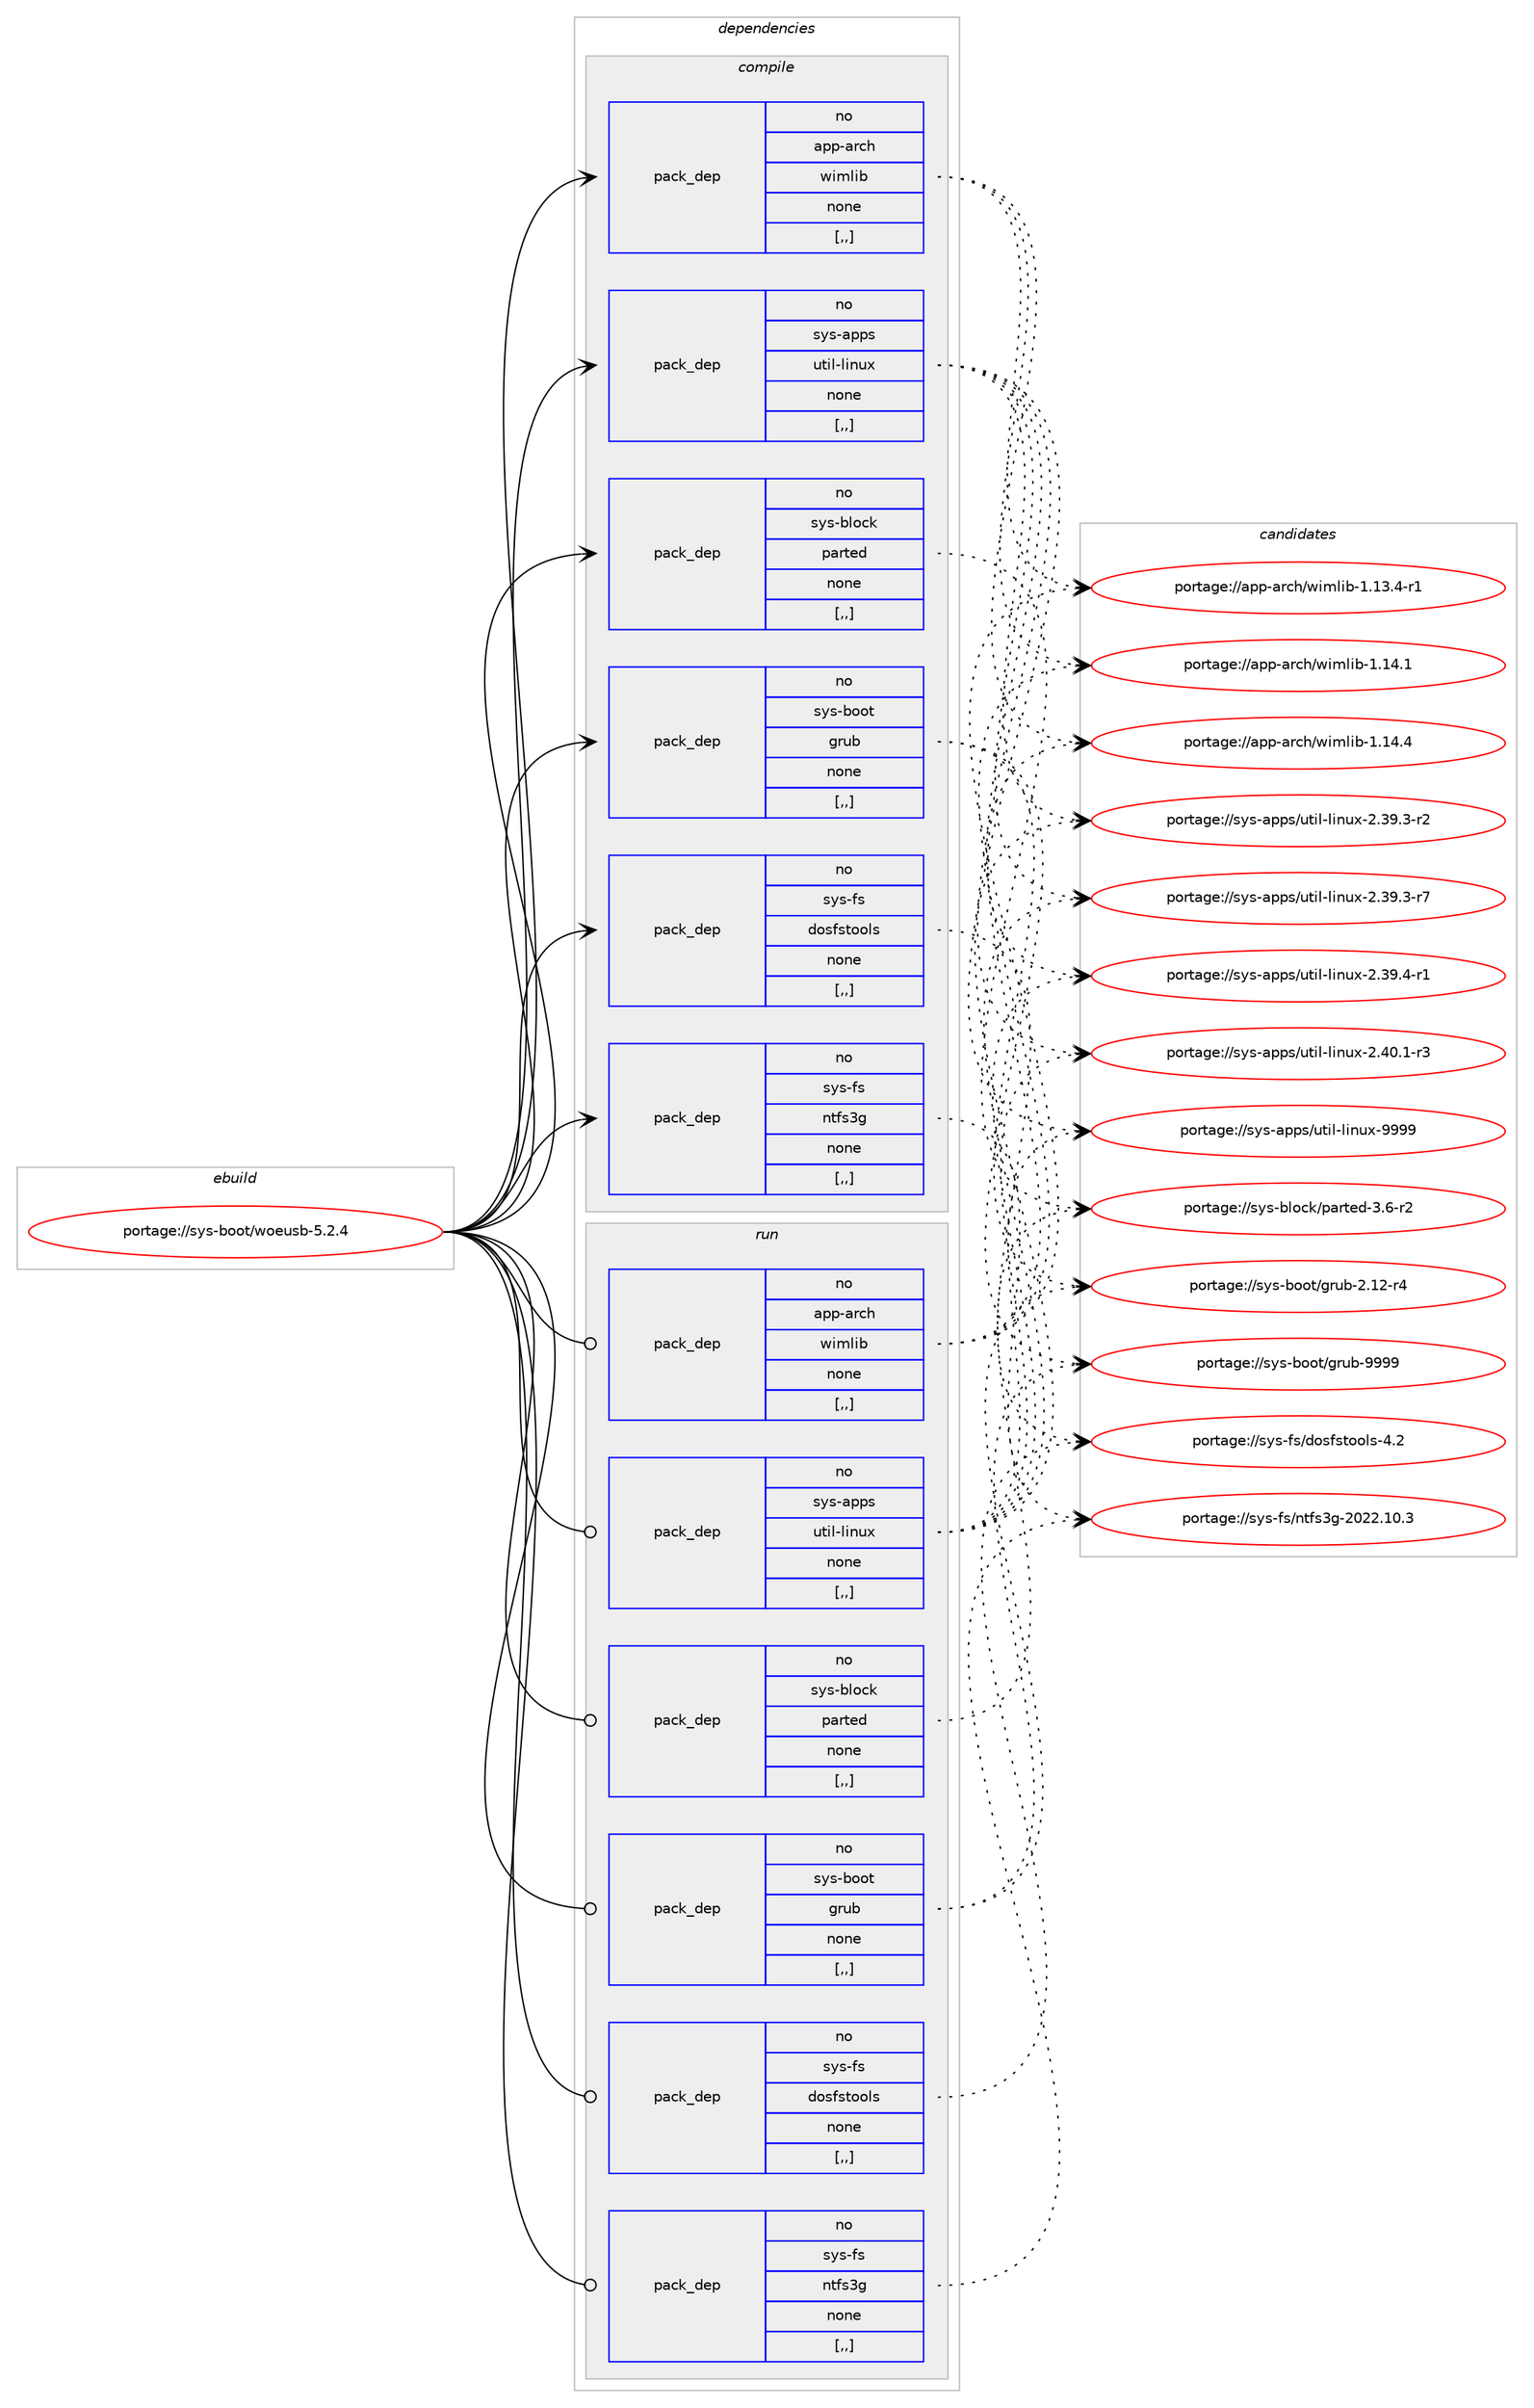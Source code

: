 digraph prolog {

# *************
# Graph options
# *************

newrank=true;
concentrate=true;
compound=true;
graph [rankdir=LR,fontname=Helvetica,fontsize=10,ranksep=1.5];#, ranksep=2.5, nodesep=0.2];
edge  [arrowhead=vee];
node  [fontname=Helvetica,fontsize=10];

# **********
# The ebuild
# **********

subgraph cluster_leftcol {
color=gray;
rank=same;
label=<<i>ebuild</i>>;
id [label="portage://sys-boot/woeusb-5.2.4", color=red, width=4, href="../sys-boot/woeusb-5.2.4.svg"];
}

# ****************
# The dependencies
# ****************

subgraph cluster_midcol {
color=gray;
label=<<i>dependencies</i>>;
subgraph cluster_compile {
fillcolor="#eeeeee";
style=filled;
label=<<i>compile</i>>;
subgraph pack305151 {
dependency419210 [label=<<TABLE BORDER="0" CELLBORDER="1" CELLSPACING="0" CELLPADDING="4" WIDTH="220"><TR><TD ROWSPAN="6" CELLPADDING="30">pack_dep</TD></TR><TR><TD WIDTH="110">no</TD></TR><TR><TD>app-arch</TD></TR><TR><TD>wimlib</TD></TR><TR><TD>none</TD></TR><TR><TD>[,,]</TD></TR></TABLE>>, shape=none, color=blue];
}
id:e -> dependency419210:w [weight=20,style="solid",arrowhead="vee"];
subgraph pack305152 {
dependency419211 [label=<<TABLE BORDER="0" CELLBORDER="1" CELLSPACING="0" CELLPADDING="4" WIDTH="220"><TR><TD ROWSPAN="6" CELLPADDING="30">pack_dep</TD></TR><TR><TD WIDTH="110">no</TD></TR><TR><TD>sys-apps</TD></TR><TR><TD>util-linux</TD></TR><TR><TD>none</TD></TR><TR><TD>[,,]</TD></TR></TABLE>>, shape=none, color=blue];
}
id:e -> dependency419211:w [weight=20,style="solid",arrowhead="vee"];
subgraph pack305153 {
dependency419212 [label=<<TABLE BORDER="0" CELLBORDER="1" CELLSPACING="0" CELLPADDING="4" WIDTH="220"><TR><TD ROWSPAN="6" CELLPADDING="30">pack_dep</TD></TR><TR><TD WIDTH="110">no</TD></TR><TR><TD>sys-block</TD></TR><TR><TD>parted</TD></TR><TR><TD>none</TD></TR><TR><TD>[,,]</TD></TR></TABLE>>, shape=none, color=blue];
}
id:e -> dependency419212:w [weight=20,style="solid",arrowhead="vee"];
subgraph pack305154 {
dependency419213 [label=<<TABLE BORDER="0" CELLBORDER="1" CELLSPACING="0" CELLPADDING="4" WIDTH="220"><TR><TD ROWSPAN="6" CELLPADDING="30">pack_dep</TD></TR><TR><TD WIDTH="110">no</TD></TR><TR><TD>sys-boot</TD></TR><TR><TD>grub</TD></TR><TR><TD>none</TD></TR><TR><TD>[,,]</TD></TR></TABLE>>, shape=none, color=blue];
}
id:e -> dependency419213:w [weight=20,style="solid",arrowhead="vee"];
subgraph pack305155 {
dependency419214 [label=<<TABLE BORDER="0" CELLBORDER="1" CELLSPACING="0" CELLPADDING="4" WIDTH="220"><TR><TD ROWSPAN="6" CELLPADDING="30">pack_dep</TD></TR><TR><TD WIDTH="110">no</TD></TR><TR><TD>sys-fs</TD></TR><TR><TD>dosfstools</TD></TR><TR><TD>none</TD></TR><TR><TD>[,,]</TD></TR></TABLE>>, shape=none, color=blue];
}
id:e -> dependency419214:w [weight=20,style="solid",arrowhead="vee"];
subgraph pack305156 {
dependency419215 [label=<<TABLE BORDER="0" CELLBORDER="1" CELLSPACING="0" CELLPADDING="4" WIDTH="220"><TR><TD ROWSPAN="6" CELLPADDING="30">pack_dep</TD></TR><TR><TD WIDTH="110">no</TD></TR><TR><TD>sys-fs</TD></TR><TR><TD>ntfs3g</TD></TR><TR><TD>none</TD></TR><TR><TD>[,,]</TD></TR></TABLE>>, shape=none, color=blue];
}
id:e -> dependency419215:w [weight=20,style="solid",arrowhead="vee"];
}
subgraph cluster_compileandrun {
fillcolor="#eeeeee";
style=filled;
label=<<i>compile and run</i>>;
}
subgraph cluster_run {
fillcolor="#eeeeee";
style=filled;
label=<<i>run</i>>;
subgraph pack305157 {
dependency419216 [label=<<TABLE BORDER="0" CELLBORDER="1" CELLSPACING="0" CELLPADDING="4" WIDTH="220"><TR><TD ROWSPAN="6" CELLPADDING="30">pack_dep</TD></TR><TR><TD WIDTH="110">no</TD></TR><TR><TD>app-arch</TD></TR><TR><TD>wimlib</TD></TR><TR><TD>none</TD></TR><TR><TD>[,,]</TD></TR></TABLE>>, shape=none, color=blue];
}
id:e -> dependency419216:w [weight=20,style="solid",arrowhead="odot"];
subgraph pack305158 {
dependency419217 [label=<<TABLE BORDER="0" CELLBORDER="1" CELLSPACING="0" CELLPADDING="4" WIDTH="220"><TR><TD ROWSPAN="6" CELLPADDING="30">pack_dep</TD></TR><TR><TD WIDTH="110">no</TD></TR><TR><TD>sys-apps</TD></TR><TR><TD>util-linux</TD></TR><TR><TD>none</TD></TR><TR><TD>[,,]</TD></TR></TABLE>>, shape=none, color=blue];
}
id:e -> dependency419217:w [weight=20,style="solid",arrowhead="odot"];
subgraph pack305159 {
dependency419218 [label=<<TABLE BORDER="0" CELLBORDER="1" CELLSPACING="0" CELLPADDING="4" WIDTH="220"><TR><TD ROWSPAN="6" CELLPADDING="30">pack_dep</TD></TR><TR><TD WIDTH="110">no</TD></TR><TR><TD>sys-block</TD></TR><TR><TD>parted</TD></TR><TR><TD>none</TD></TR><TR><TD>[,,]</TD></TR></TABLE>>, shape=none, color=blue];
}
id:e -> dependency419218:w [weight=20,style="solid",arrowhead="odot"];
subgraph pack305160 {
dependency419219 [label=<<TABLE BORDER="0" CELLBORDER="1" CELLSPACING="0" CELLPADDING="4" WIDTH="220"><TR><TD ROWSPAN="6" CELLPADDING="30">pack_dep</TD></TR><TR><TD WIDTH="110">no</TD></TR><TR><TD>sys-boot</TD></TR><TR><TD>grub</TD></TR><TR><TD>none</TD></TR><TR><TD>[,,]</TD></TR></TABLE>>, shape=none, color=blue];
}
id:e -> dependency419219:w [weight=20,style="solid",arrowhead="odot"];
subgraph pack305161 {
dependency419220 [label=<<TABLE BORDER="0" CELLBORDER="1" CELLSPACING="0" CELLPADDING="4" WIDTH="220"><TR><TD ROWSPAN="6" CELLPADDING="30">pack_dep</TD></TR><TR><TD WIDTH="110">no</TD></TR><TR><TD>sys-fs</TD></TR><TR><TD>dosfstools</TD></TR><TR><TD>none</TD></TR><TR><TD>[,,]</TD></TR></TABLE>>, shape=none, color=blue];
}
id:e -> dependency419220:w [weight=20,style="solid",arrowhead="odot"];
subgraph pack305162 {
dependency419221 [label=<<TABLE BORDER="0" CELLBORDER="1" CELLSPACING="0" CELLPADDING="4" WIDTH="220"><TR><TD ROWSPAN="6" CELLPADDING="30">pack_dep</TD></TR><TR><TD WIDTH="110">no</TD></TR><TR><TD>sys-fs</TD></TR><TR><TD>ntfs3g</TD></TR><TR><TD>none</TD></TR><TR><TD>[,,]</TD></TR></TABLE>>, shape=none, color=blue];
}
id:e -> dependency419221:w [weight=20,style="solid",arrowhead="odot"];
}
}

# **************
# The candidates
# **************

subgraph cluster_choices {
rank=same;
color=gray;
label=<<i>candidates</i>>;

subgraph choice305151 {
color=black;
nodesep=1;
choice971121124597114991044711910510910810598454946495146524511449 [label="portage://app-arch/wimlib-1.13.4-r1", color=red, width=4,href="../app-arch/wimlib-1.13.4-r1.svg"];
choice97112112459711499104471191051091081059845494649524649 [label="portage://app-arch/wimlib-1.14.1", color=red, width=4,href="../app-arch/wimlib-1.14.1.svg"];
choice97112112459711499104471191051091081059845494649524652 [label="portage://app-arch/wimlib-1.14.4", color=red, width=4,href="../app-arch/wimlib-1.14.4.svg"];
dependency419210:e -> choice971121124597114991044711910510910810598454946495146524511449:w [style=dotted,weight="100"];
dependency419210:e -> choice97112112459711499104471191051091081059845494649524649:w [style=dotted,weight="100"];
dependency419210:e -> choice97112112459711499104471191051091081059845494649524652:w [style=dotted,weight="100"];
}
subgraph choice305152 {
color=black;
nodesep=1;
choice11512111545971121121154711711610510845108105110117120455046515746514511450 [label="portage://sys-apps/util-linux-2.39.3-r2", color=red, width=4,href="../sys-apps/util-linux-2.39.3-r2.svg"];
choice11512111545971121121154711711610510845108105110117120455046515746514511455 [label="portage://sys-apps/util-linux-2.39.3-r7", color=red, width=4,href="../sys-apps/util-linux-2.39.3-r7.svg"];
choice11512111545971121121154711711610510845108105110117120455046515746524511449 [label="portage://sys-apps/util-linux-2.39.4-r1", color=red, width=4,href="../sys-apps/util-linux-2.39.4-r1.svg"];
choice11512111545971121121154711711610510845108105110117120455046524846494511451 [label="portage://sys-apps/util-linux-2.40.1-r3", color=red, width=4,href="../sys-apps/util-linux-2.40.1-r3.svg"];
choice115121115459711211211547117116105108451081051101171204557575757 [label="portage://sys-apps/util-linux-9999", color=red, width=4,href="../sys-apps/util-linux-9999.svg"];
dependency419211:e -> choice11512111545971121121154711711610510845108105110117120455046515746514511450:w [style=dotted,weight="100"];
dependency419211:e -> choice11512111545971121121154711711610510845108105110117120455046515746514511455:w [style=dotted,weight="100"];
dependency419211:e -> choice11512111545971121121154711711610510845108105110117120455046515746524511449:w [style=dotted,weight="100"];
dependency419211:e -> choice11512111545971121121154711711610510845108105110117120455046524846494511451:w [style=dotted,weight="100"];
dependency419211:e -> choice115121115459711211211547117116105108451081051101171204557575757:w [style=dotted,weight="100"];
}
subgraph choice305153 {
color=black;
nodesep=1;
choice1151211154598108111991074711297114116101100455146544511450 [label="portage://sys-block/parted-3.6-r2", color=red, width=4,href="../sys-block/parted-3.6-r2.svg"];
dependency419212:e -> choice1151211154598108111991074711297114116101100455146544511450:w [style=dotted,weight="100"];
}
subgraph choice305154 {
color=black;
nodesep=1;
choice1151211154598111111116471031141179845504649504511452 [label="portage://sys-boot/grub-2.12-r4", color=red, width=4,href="../sys-boot/grub-2.12-r4.svg"];
choice115121115459811111111647103114117984557575757 [label="portage://sys-boot/grub-9999", color=red, width=4,href="../sys-boot/grub-9999.svg"];
dependency419213:e -> choice1151211154598111111116471031141179845504649504511452:w [style=dotted,weight="100"];
dependency419213:e -> choice115121115459811111111647103114117984557575757:w [style=dotted,weight="100"];
}
subgraph choice305155 {
color=black;
nodesep=1;
choice115121115451021154710011111510211511611111110811545524650 [label="portage://sys-fs/dosfstools-4.2", color=red, width=4,href="../sys-fs/dosfstools-4.2.svg"];
dependency419214:e -> choice115121115451021154710011111510211511611111110811545524650:w [style=dotted,weight="100"];
}
subgraph choice305156 {
color=black;
nodesep=1;
choice11512111545102115471101161021155110345504850504649484651 [label="portage://sys-fs/ntfs3g-2022.10.3", color=red, width=4,href="../sys-fs/ntfs3g-2022.10.3.svg"];
dependency419215:e -> choice11512111545102115471101161021155110345504850504649484651:w [style=dotted,weight="100"];
}
subgraph choice305157 {
color=black;
nodesep=1;
choice971121124597114991044711910510910810598454946495146524511449 [label="portage://app-arch/wimlib-1.13.4-r1", color=red, width=4,href="../app-arch/wimlib-1.13.4-r1.svg"];
choice97112112459711499104471191051091081059845494649524649 [label="portage://app-arch/wimlib-1.14.1", color=red, width=4,href="../app-arch/wimlib-1.14.1.svg"];
choice97112112459711499104471191051091081059845494649524652 [label="portage://app-arch/wimlib-1.14.4", color=red, width=4,href="../app-arch/wimlib-1.14.4.svg"];
dependency419216:e -> choice971121124597114991044711910510910810598454946495146524511449:w [style=dotted,weight="100"];
dependency419216:e -> choice97112112459711499104471191051091081059845494649524649:w [style=dotted,weight="100"];
dependency419216:e -> choice97112112459711499104471191051091081059845494649524652:w [style=dotted,weight="100"];
}
subgraph choice305158 {
color=black;
nodesep=1;
choice11512111545971121121154711711610510845108105110117120455046515746514511450 [label="portage://sys-apps/util-linux-2.39.3-r2", color=red, width=4,href="../sys-apps/util-linux-2.39.3-r2.svg"];
choice11512111545971121121154711711610510845108105110117120455046515746514511455 [label="portage://sys-apps/util-linux-2.39.3-r7", color=red, width=4,href="../sys-apps/util-linux-2.39.3-r7.svg"];
choice11512111545971121121154711711610510845108105110117120455046515746524511449 [label="portage://sys-apps/util-linux-2.39.4-r1", color=red, width=4,href="../sys-apps/util-linux-2.39.4-r1.svg"];
choice11512111545971121121154711711610510845108105110117120455046524846494511451 [label="portage://sys-apps/util-linux-2.40.1-r3", color=red, width=4,href="../sys-apps/util-linux-2.40.1-r3.svg"];
choice115121115459711211211547117116105108451081051101171204557575757 [label="portage://sys-apps/util-linux-9999", color=red, width=4,href="../sys-apps/util-linux-9999.svg"];
dependency419217:e -> choice11512111545971121121154711711610510845108105110117120455046515746514511450:w [style=dotted,weight="100"];
dependency419217:e -> choice11512111545971121121154711711610510845108105110117120455046515746514511455:w [style=dotted,weight="100"];
dependency419217:e -> choice11512111545971121121154711711610510845108105110117120455046515746524511449:w [style=dotted,weight="100"];
dependency419217:e -> choice11512111545971121121154711711610510845108105110117120455046524846494511451:w [style=dotted,weight="100"];
dependency419217:e -> choice115121115459711211211547117116105108451081051101171204557575757:w [style=dotted,weight="100"];
}
subgraph choice305159 {
color=black;
nodesep=1;
choice1151211154598108111991074711297114116101100455146544511450 [label="portage://sys-block/parted-3.6-r2", color=red, width=4,href="../sys-block/parted-3.6-r2.svg"];
dependency419218:e -> choice1151211154598108111991074711297114116101100455146544511450:w [style=dotted,weight="100"];
}
subgraph choice305160 {
color=black;
nodesep=1;
choice1151211154598111111116471031141179845504649504511452 [label="portage://sys-boot/grub-2.12-r4", color=red, width=4,href="../sys-boot/grub-2.12-r4.svg"];
choice115121115459811111111647103114117984557575757 [label="portage://sys-boot/grub-9999", color=red, width=4,href="../sys-boot/grub-9999.svg"];
dependency419219:e -> choice1151211154598111111116471031141179845504649504511452:w [style=dotted,weight="100"];
dependency419219:e -> choice115121115459811111111647103114117984557575757:w [style=dotted,weight="100"];
}
subgraph choice305161 {
color=black;
nodesep=1;
choice115121115451021154710011111510211511611111110811545524650 [label="portage://sys-fs/dosfstools-4.2", color=red, width=4,href="../sys-fs/dosfstools-4.2.svg"];
dependency419220:e -> choice115121115451021154710011111510211511611111110811545524650:w [style=dotted,weight="100"];
}
subgraph choice305162 {
color=black;
nodesep=1;
choice11512111545102115471101161021155110345504850504649484651 [label="portage://sys-fs/ntfs3g-2022.10.3", color=red, width=4,href="../sys-fs/ntfs3g-2022.10.3.svg"];
dependency419221:e -> choice11512111545102115471101161021155110345504850504649484651:w [style=dotted,weight="100"];
}
}

}
